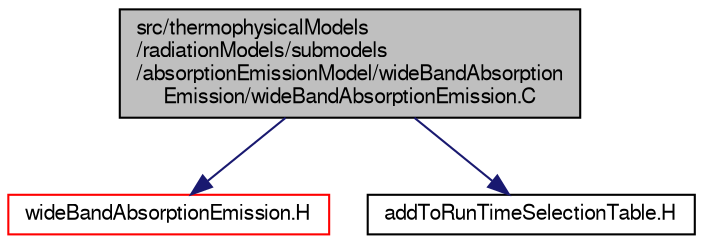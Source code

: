 digraph "src/thermophysicalModels/radiationModels/submodels/absorptionEmissionModel/wideBandAbsorptionEmission/wideBandAbsorptionEmission.C"
{
  bgcolor="transparent";
  edge [fontname="FreeSans",fontsize="10",labelfontname="FreeSans",labelfontsize="10"];
  node [fontname="FreeSans",fontsize="10",shape=record];
  Node0 [label="src/thermophysicalModels\l/radiationModels/submodels\l/absorptionEmissionModel/wideBandAbsorption\lEmission/wideBandAbsorptionEmission.C",height=0.2,width=0.4,color="black", fillcolor="grey75", style="filled", fontcolor="black"];
  Node0 -> Node1 [color="midnightblue",fontsize="10",style="solid",fontname="FreeSans"];
  Node1 [label="wideBandAbsorptionEmission.H",height=0.2,width=0.4,color="red",URL="$a16061.html"];
  Node0 -> Node309 [color="midnightblue",fontsize="10",style="solid",fontname="FreeSans"];
  Node309 [label="addToRunTimeSelectionTable.H",height=0.2,width=0.4,color="black",URL="$a09263.html",tooltip="Macros for easy insertion into run-time selection tables. "];
}
